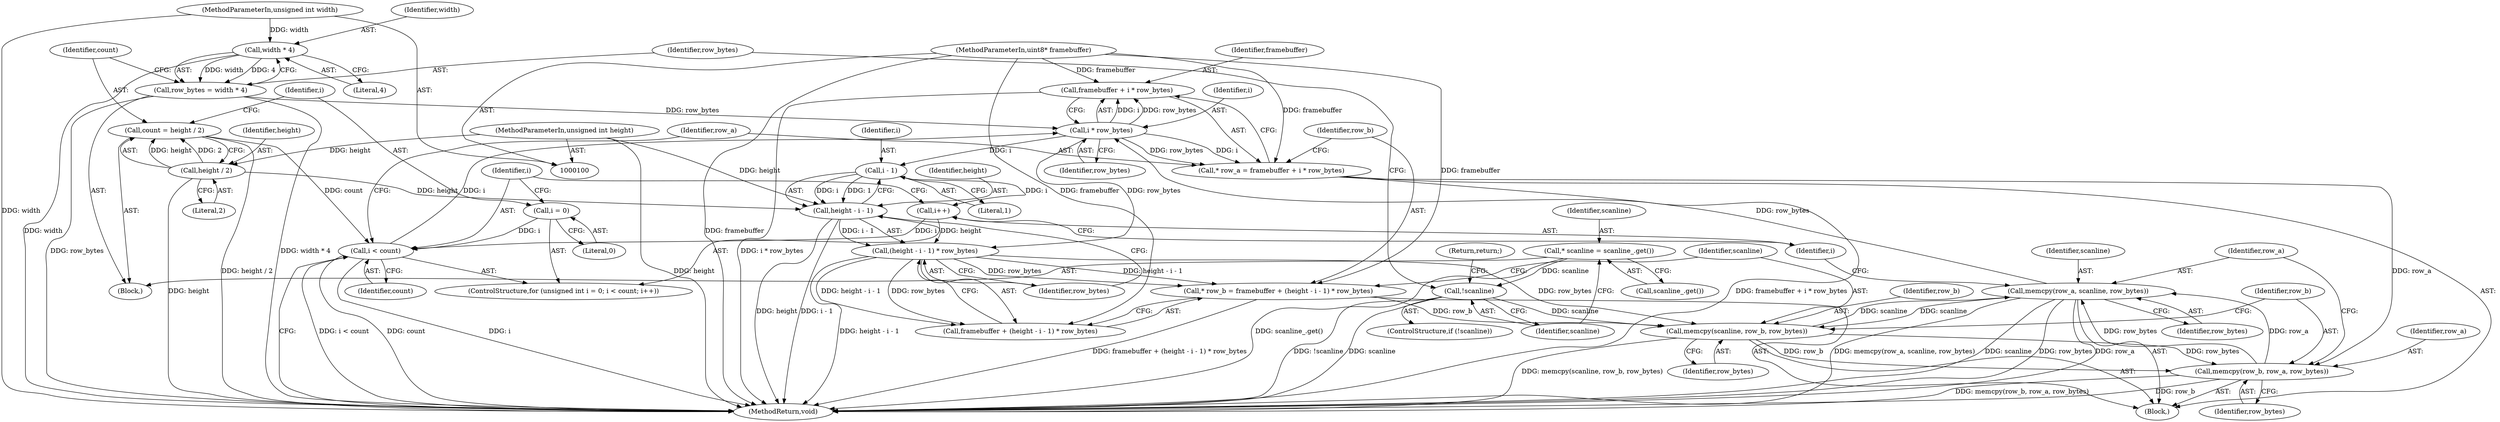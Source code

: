 digraph "1_Chrome_64681e22e73e3325e06e6e5e8ef81995b4a306cc@pointer" {
"1000139" [label="(Call,framebuffer + i * row_bytes)"];
"1000101" [label="(MethodParameterIn,uint8* framebuffer)"];
"1000141" [label="(Call,i * row_bytes)"];
"1000130" [label="(Call,i < count)"];
"1000133" [label="(Call,i++)"];
"1000152" [label="(Call,i - 1)"];
"1000127" [label="(Call,i = 0)"];
"1000120" [label="(Call,count = height / 2)"];
"1000122" [label="(Call,height / 2)"];
"1000103" [label="(MethodParameterIn,unsigned int height)"];
"1000164" [label="(Call,memcpy(row_a, scanline, row_bytes))"];
"1000160" [label="(Call,memcpy(row_b, row_a, row_bytes))"];
"1000156" [label="(Call,memcpy(scanline, row_b, row_bytes))"];
"1000110" [label="(Call,!scanline)"];
"1000106" [label="(Call,* scanline = scanline_.get())"];
"1000145" [label="(Call,* row_b = framebuffer + (height - i - 1) * row_bytes)"];
"1000149" [label="(Call,(height - i - 1) * row_bytes)"];
"1000150" [label="(Call,height - i - 1)"];
"1000137" [label="(Call,* row_a = framebuffer + i * row_bytes)"];
"1000114" [label="(Call,row_bytes = width * 4)"];
"1000116" [label="(Call,width * 4)"];
"1000102" [label="(MethodParameterIn,unsigned int width)"];
"1000166" [label="(Identifier,scanline)"];
"1000160" [label="(Call,memcpy(row_b, row_a, row_bytes))"];
"1000135" [label="(Block,)"];
"1000157" [label="(Identifier,scanline)"];
"1000138" [label="(Identifier,row_a)"];
"1000104" [label="(Block,)"];
"1000150" [label="(Call,height - i - 1)"];
"1000129" [label="(Literal,0)"];
"1000128" [label="(Identifier,i)"];
"1000103" [label="(MethodParameterIn,unsigned int height)"];
"1000156" [label="(Call,memcpy(scanline, row_b, row_bytes))"];
"1000163" [label="(Identifier,row_bytes)"];
"1000158" [label="(Identifier,row_b)"];
"1000111" [label="(Identifier,scanline)"];
"1000146" [label="(Identifier,row_b)"];
"1000116" [label="(Call,width * 4)"];
"1000161" [label="(Identifier,row_b)"];
"1000115" [label="(Identifier,row_bytes)"];
"1000142" [label="(Identifier,i)"];
"1000127" [label="(Call,i = 0)"];
"1000132" [label="(Identifier,count)"];
"1000162" [label="(Identifier,row_a)"];
"1000155" [label="(Identifier,row_bytes)"];
"1000122" [label="(Call,height / 2)"];
"1000130" [label="(Call,i < count)"];
"1000108" [label="(Call,scanline_.get())"];
"1000109" [label="(ControlStructure,if (!scanline))"];
"1000107" [label="(Identifier,scanline)"];
"1000125" [label="(ControlStructure,for (unsigned int i = 0; i < count; i++))"];
"1000165" [label="(Identifier,row_a)"];
"1000168" [label="(MethodReturn,void)"];
"1000140" [label="(Identifier,framebuffer)"];
"1000143" [label="(Identifier,row_bytes)"];
"1000154" [label="(Literal,1)"];
"1000167" [label="(Identifier,row_bytes)"];
"1000134" [label="(Identifier,i)"];
"1000159" [label="(Identifier,row_bytes)"];
"1000131" [label="(Identifier,i)"];
"1000149" [label="(Call,(height - i - 1) * row_bytes)"];
"1000121" [label="(Identifier,count)"];
"1000133" [label="(Call,i++)"];
"1000110" [label="(Call,!scanline)"];
"1000102" [label="(MethodParameterIn,unsigned int width)"];
"1000164" [label="(Call,memcpy(row_a, scanline, row_bytes))"];
"1000141" [label="(Call,i * row_bytes)"];
"1000112" [label="(Return,return;)"];
"1000114" [label="(Call,row_bytes = width * 4)"];
"1000153" [label="(Identifier,i)"];
"1000147" [label="(Call,framebuffer + (height - i - 1) * row_bytes)"];
"1000151" [label="(Identifier,height)"];
"1000145" [label="(Call,* row_b = framebuffer + (height - i - 1) * row_bytes)"];
"1000101" [label="(MethodParameterIn,uint8* framebuffer)"];
"1000152" [label="(Call,i - 1)"];
"1000139" [label="(Call,framebuffer + i * row_bytes)"];
"1000120" [label="(Call,count = height / 2)"];
"1000106" [label="(Call,* scanline = scanline_.get())"];
"1000118" [label="(Literal,4)"];
"1000137" [label="(Call,* row_a = framebuffer + i * row_bytes)"];
"1000123" [label="(Identifier,height)"];
"1000124" [label="(Literal,2)"];
"1000117" [label="(Identifier,width)"];
"1000139" -> "1000137"  [label="AST: "];
"1000139" -> "1000141"  [label="CFG: "];
"1000140" -> "1000139"  [label="AST: "];
"1000141" -> "1000139"  [label="AST: "];
"1000137" -> "1000139"  [label="CFG: "];
"1000139" -> "1000168"  [label="DDG: i * row_bytes"];
"1000101" -> "1000139"  [label="DDG: framebuffer"];
"1000141" -> "1000139"  [label="DDG: i"];
"1000141" -> "1000139"  [label="DDG: row_bytes"];
"1000101" -> "1000100"  [label="AST: "];
"1000101" -> "1000168"  [label="DDG: framebuffer"];
"1000101" -> "1000137"  [label="DDG: framebuffer"];
"1000101" -> "1000145"  [label="DDG: framebuffer"];
"1000101" -> "1000147"  [label="DDG: framebuffer"];
"1000141" -> "1000143"  [label="CFG: "];
"1000142" -> "1000141"  [label="AST: "];
"1000143" -> "1000141"  [label="AST: "];
"1000141" -> "1000137"  [label="DDG: i"];
"1000141" -> "1000137"  [label="DDG: row_bytes"];
"1000130" -> "1000141"  [label="DDG: i"];
"1000164" -> "1000141"  [label="DDG: row_bytes"];
"1000114" -> "1000141"  [label="DDG: row_bytes"];
"1000141" -> "1000152"  [label="DDG: i"];
"1000141" -> "1000149"  [label="DDG: row_bytes"];
"1000130" -> "1000125"  [label="AST: "];
"1000130" -> "1000132"  [label="CFG: "];
"1000131" -> "1000130"  [label="AST: "];
"1000132" -> "1000130"  [label="AST: "];
"1000138" -> "1000130"  [label="CFG: "];
"1000168" -> "1000130"  [label="CFG: "];
"1000130" -> "1000168"  [label="DDG: i < count"];
"1000130" -> "1000168"  [label="DDG: count"];
"1000130" -> "1000168"  [label="DDG: i"];
"1000133" -> "1000130"  [label="DDG: i"];
"1000127" -> "1000130"  [label="DDG: i"];
"1000120" -> "1000130"  [label="DDG: count"];
"1000133" -> "1000125"  [label="AST: "];
"1000133" -> "1000134"  [label="CFG: "];
"1000134" -> "1000133"  [label="AST: "];
"1000131" -> "1000133"  [label="CFG: "];
"1000152" -> "1000133"  [label="DDG: i"];
"1000152" -> "1000150"  [label="AST: "];
"1000152" -> "1000154"  [label="CFG: "];
"1000153" -> "1000152"  [label="AST: "];
"1000154" -> "1000152"  [label="AST: "];
"1000150" -> "1000152"  [label="CFG: "];
"1000152" -> "1000150"  [label="DDG: i"];
"1000152" -> "1000150"  [label="DDG: 1"];
"1000127" -> "1000125"  [label="AST: "];
"1000127" -> "1000129"  [label="CFG: "];
"1000128" -> "1000127"  [label="AST: "];
"1000129" -> "1000127"  [label="AST: "];
"1000131" -> "1000127"  [label="CFG: "];
"1000120" -> "1000104"  [label="AST: "];
"1000120" -> "1000122"  [label="CFG: "];
"1000121" -> "1000120"  [label="AST: "];
"1000122" -> "1000120"  [label="AST: "];
"1000128" -> "1000120"  [label="CFG: "];
"1000120" -> "1000168"  [label="DDG: height / 2"];
"1000122" -> "1000120"  [label="DDG: height"];
"1000122" -> "1000120"  [label="DDG: 2"];
"1000122" -> "1000124"  [label="CFG: "];
"1000123" -> "1000122"  [label="AST: "];
"1000124" -> "1000122"  [label="AST: "];
"1000122" -> "1000168"  [label="DDG: height"];
"1000103" -> "1000122"  [label="DDG: height"];
"1000122" -> "1000150"  [label="DDG: height"];
"1000103" -> "1000100"  [label="AST: "];
"1000103" -> "1000168"  [label="DDG: height"];
"1000103" -> "1000150"  [label="DDG: height"];
"1000164" -> "1000135"  [label="AST: "];
"1000164" -> "1000167"  [label="CFG: "];
"1000165" -> "1000164"  [label="AST: "];
"1000166" -> "1000164"  [label="AST: "];
"1000167" -> "1000164"  [label="AST: "];
"1000134" -> "1000164"  [label="CFG: "];
"1000164" -> "1000168"  [label="DDG: memcpy(row_a, scanline, row_bytes)"];
"1000164" -> "1000168"  [label="DDG: scanline"];
"1000164" -> "1000168"  [label="DDG: row_bytes"];
"1000164" -> "1000168"  [label="DDG: row_a"];
"1000164" -> "1000156"  [label="DDG: scanline"];
"1000160" -> "1000164"  [label="DDG: row_a"];
"1000160" -> "1000164"  [label="DDG: row_bytes"];
"1000156" -> "1000164"  [label="DDG: scanline"];
"1000160" -> "1000135"  [label="AST: "];
"1000160" -> "1000163"  [label="CFG: "];
"1000161" -> "1000160"  [label="AST: "];
"1000162" -> "1000160"  [label="AST: "];
"1000163" -> "1000160"  [label="AST: "];
"1000165" -> "1000160"  [label="CFG: "];
"1000160" -> "1000168"  [label="DDG: memcpy(row_b, row_a, row_bytes)"];
"1000160" -> "1000168"  [label="DDG: row_b"];
"1000156" -> "1000160"  [label="DDG: row_b"];
"1000156" -> "1000160"  [label="DDG: row_bytes"];
"1000137" -> "1000160"  [label="DDG: row_a"];
"1000156" -> "1000135"  [label="AST: "];
"1000156" -> "1000159"  [label="CFG: "];
"1000157" -> "1000156"  [label="AST: "];
"1000158" -> "1000156"  [label="AST: "];
"1000159" -> "1000156"  [label="AST: "];
"1000161" -> "1000156"  [label="CFG: "];
"1000156" -> "1000168"  [label="DDG: memcpy(scanline, row_b, row_bytes)"];
"1000110" -> "1000156"  [label="DDG: scanline"];
"1000145" -> "1000156"  [label="DDG: row_b"];
"1000149" -> "1000156"  [label="DDG: row_bytes"];
"1000110" -> "1000109"  [label="AST: "];
"1000110" -> "1000111"  [label="CFG: "];
"1000111" -> "1000110"  [label="AST: "];
"1000112" -> "1000110"  [label="CFG: "];
"1000115" -> "1000110"  [label="CFG: "];
"1000110" -> "1000168"  [label="DDG: !scanline"];
"1000110" -> "1000168"  [label="DDG: scanline"];
"1000106" -> "1000110"  [label="DDG: scanline"];
"1000106" -> "1000104"  [label="AST: "];
"1000106" -> "1000108"  [label="CFG: "];
"1000107" -> "1000106"  [label="AST: "];
"1000108" -> "1000106"  [label="AST: "];
"1000111" -> "1000106"  [label="CFG: "];
"1000106" -> "1000168"  [label="DDG: scanline_.get()"];
"1000145" -> "1000135"  [label="AST: "];
"1000145" -> "1000147"  [label="CFG: "];
"1000146" -> "1000145"  [label="AST: "];
"1000147" -> "1000145"  [label="AST: "];
"1000157" -> "1000145"  [label="CFG: "];
"1000145" -> "1000168"  [label="DDG: framebuffer + (height - i - 1) * row_bytes"];
"1000149" -> "1000145"  [label="DDG: height - i - 1"];
"1000149" -> "1000145"  [label="DDG: row_bytes"];
"1000149" -> "1000147"  [label="AST: "];
"1000149" -> "1000155"  [label="CFG: "];
"1000150" -> "1000149"  [label="AST: "];
"1000155" -> "1000149"  [label="AST: "];
"1000147" -> "1000149"  [label="CFG: "];
"1000149" -> "1000168"  [label="DDG: height - i - 1"];
"1000149" -> "1000147"  [label="DDG: height - i - 1"];
"1000149" -> "1000147"  [label="DDG: row_bytes"];
"1000150" -> "1000149"  [label="DDG: height"];
"1000150" -> "1000149"  [label="DDG: i - 1"];
"1000151" -> "1000150"  [label="AST: "];
"1000155" -> "1000150"  [label="CFG: "];
"1000150" -> "1000168"  [label="DDG: height"];
"1000150" -> "1000168"  [label="DDG: i - 1"];
"1000137" -> "1000135"  [label="AST: "];
"1000138" -> "1000137"  [label="AST: "];
"1000146" -> "1000137"  [label="CFG: "];
"1000137" -> "1000168"  [label="DDG: framebuffer + i * row_bytes"];
"1000114" -> "1000104"  [label="AST: "];
"1000114" -> "1000116"  [label="CFG: "];
"1000115" -> "1000114"  [label="AST: "];
"1000116" -> "1000114"  [label="AST: "];
"1000121" -> "1000114"  [label="CFG: "];
"1000114" -> "1000168"  [label="DDG: row_bytes"];
"1000114" -> "1000168"  [label="DDG: width * 4"];
"1000116" -> "1000114"  [label="DDG: width"];
"1000116" -> "1000114"  [label="DDG: 4"];
"1000116" -> "1000118"  [label="CFG: "];
"1000117" -> "1000116"  [label="AST: "];
"1000118" -> "1000116"  [label="AST: "];
"1000116" -> "1000168"  [label="DDG: width"];
"1000102" -> "1000116"  [label="DDG: width"];
"1000102" -> "1000100"  [label="AST: "];
"1000102" -> "1000168"  [label="DDG: width"];
}

